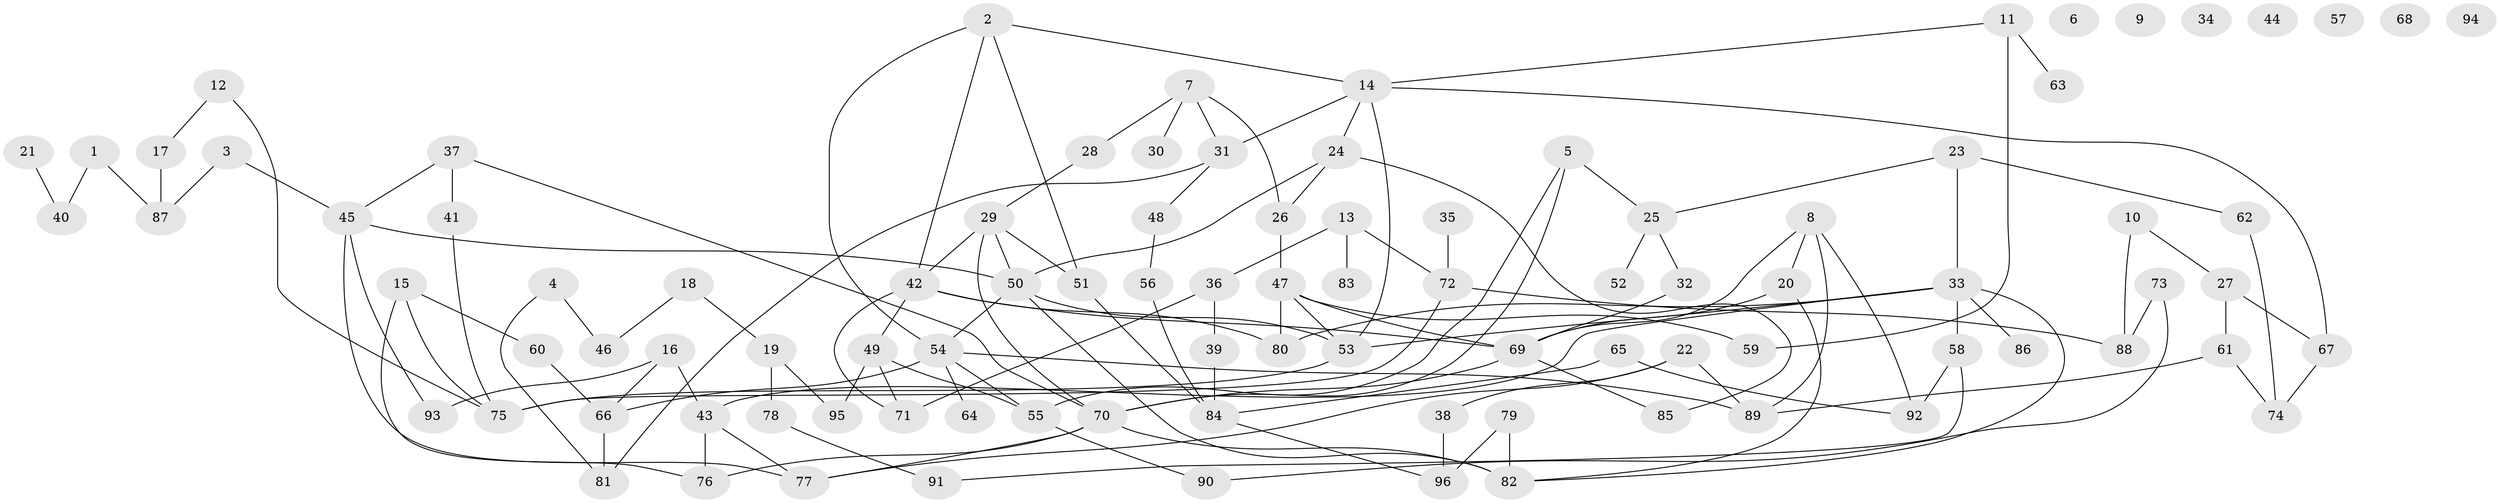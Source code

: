 // Generated by graph-tools (version 1.1) at 2025/38/03/09/25 04:38:45]
// undirected, 96 vertices, 137 edges
graph export_dot {
graph [start="1"]
  node [color=gray90,style=filled];
  1;
  2;
  3;
  4;
  5;
  6;
  7;
  8;
  9;
  10;
  11;
  12;
  13;
  14;
  15;
  16;
  17;
  18;
  19;
  20;
  21;
  22;
  23;
  24;
  25;
  26;
  27;
  28;
  29;
  30;
  31;
  32;
  33;
  34;
  35;
  36;
  37;
  38;
  39;
  40;
  41;
  42;
  43;
  44;
  45;
  46;
  47;
  48;
  49;
  50;
  51;
  52;
  53;
  54;
  55;
  56;
  57;
  58;
  59;
  60;
  61;
  62;
  63;
  64;
  65;
  66;
  67;
  68;
  69;
  70;
  71;
  72;
  73;
  74;
  75;
  76;
  77;
  78;
  79;
  80;
  81;
  82;
  83;
  84;
  85;
  86;
  87;
  88;
  89;
  90;
  91;
  92;
  93;
  94;
  95;
  96;
  1 -- 40;
  1 -- 87;
  2 -- 14;
  2 -- 42;
  2 -- 51;
  2 -- 54;
  3 -- 45;
  3 -- 87;
  4 -- 46;
  4 -- 81;
  5 -- 25;
  5 -- 55;
  5 -- 70;
  7 -- 26;
  7 -- 28;
  7 -- 30;
  7 -- 31;
  8 -- 20;
  8 -- 69;
  8 -- 89;
  8 -- 92;
  10 -- 27;
  10 -- 88;
  11 -- 14;
  11 -- 59;
  11 -- 63;
  12 -- 17;
  12 -- 75;
  13 -- 36;
  13 -- 72;
  13 -- 83;
  14 -- 24;
  14 -- 31;
  14 -- 53;
  14 -- 67;
  15 -- 60;
  15 -- 75;
  15 -- 76;
  16 -- 43;
  16 -- 66;
  16 -- 93;
  17 -- 87;
  18 -- 19;
  18 -- 46;
  19 -- 78;
  19 -- 95;
  20 -- 69;
  20 -- 82;
  21 -- 40;
  22 -- 38;
  22 -- 77;
  22 -- 89;
  23 -- 25;
  23 -- 33;
  23 -- 62;
  24 -- 26;
  24 -- 50;
  24 -- 85;
  25 -- 32;
  25 -- 52;
  26 -- 47;
  27 -- 61;
  27 -- 67;
  28 -- 29;
  29 -- 42;
  29 -- 50;
  29 -- 51;
  29 -- 70;
  31 -- 48;
  31 -- 81;
  32 -- 69;
  33 -- 43;
  33 -- 53;
  33 -- 58;
  33 -- 80;
  33 -- 82;
  33 -- 86;
  35 -- 72;
  36 -- 39;
  36 -- 71;
  37 -- 41;
  37 -- 45;
  37 -- 70;
  38 -- 96;
  39 -- 84;
  41 -- 75;
  42 -- 49;
  42 -- 69;
  42 -- 71;
  42 -- 80;
  43 -- 76;
  43 -- 77;
  45 -- 50;
  45 -- 77;
  45 -- 93;
  47 -- 53;
  47 -- 59;
  47 -- 69;
  47 -- 80;
  48 -- 56;
  49 -- 55;
  49 -- 71;
  49 -- 95;
  50 -- 53;
  50 -- 54;
  50 -- 82;
  51 -- 84;
  53 -- 75;
  54 -- 55;
  54 -- 64;
  54 -- 66;
  54 -- 89;
  55 -- 90;
  56 -- 84;
  58 -- 91;
  58 -- 92;
  60 -- 66;
  61 -- 74;
  61 -- 89;
  62 -- 74;
  65 -- 84;
  65 -- 92;
  66 -- 81;
  67 -- 74;
  69 -- 70;
  69 -- 85;
  70 -- 76;
  70 -- 77;
  70 -- 82;
  72 -- 75;
  72 -- 88;
  73 -- 88;
  73 -- 90;
  78 -- 91;
  79 -- 82;
  79 -- 96;
  84 -- 96;
}
